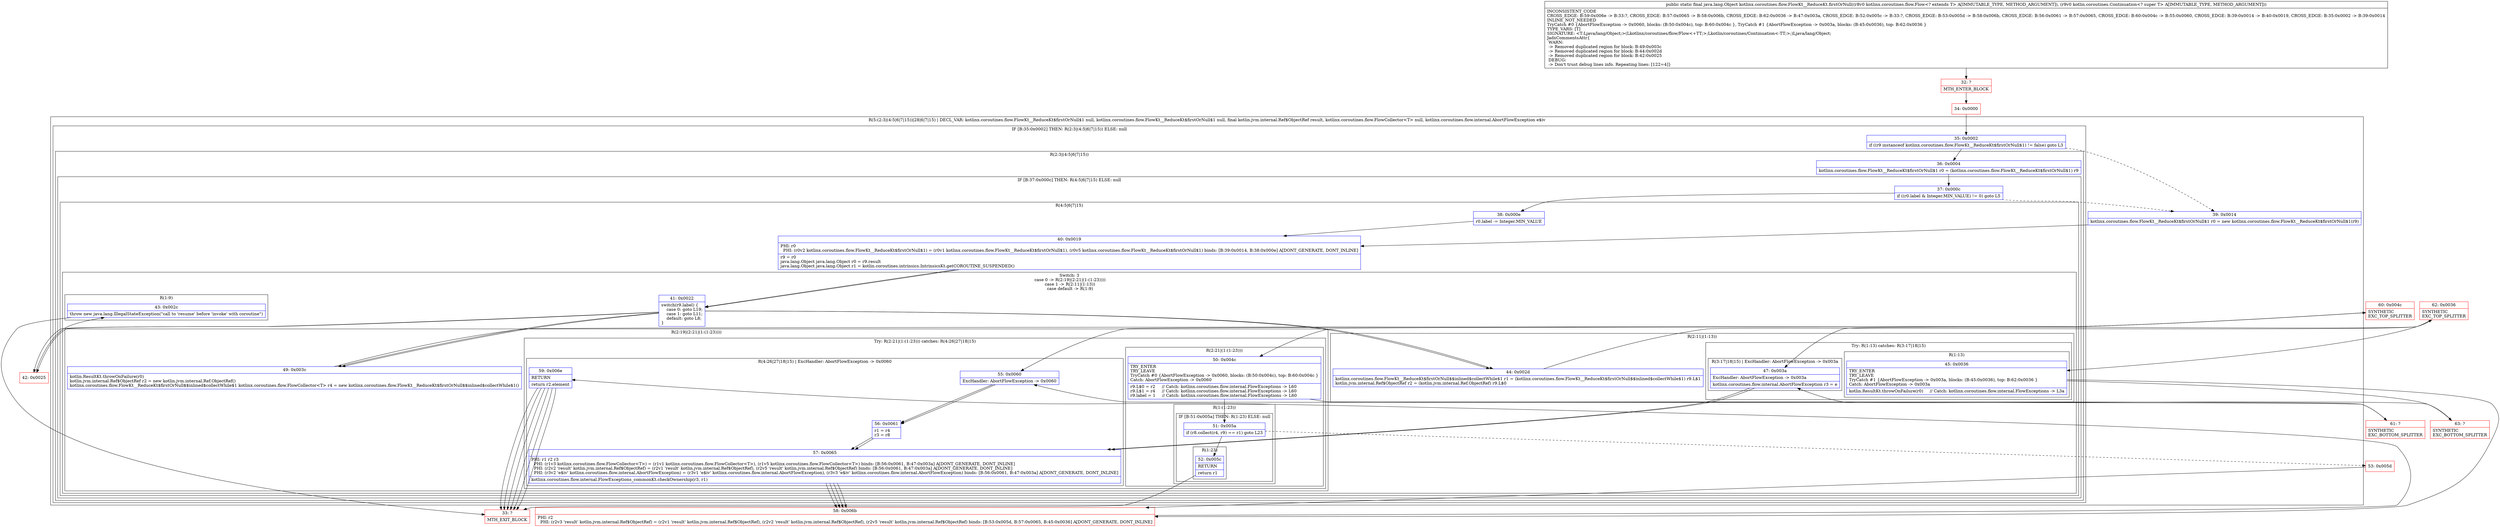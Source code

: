 digraph "CFG forkotlinx.coroutines.flow.FlowKt__ReduceKt.firstOrNull(Lkotlinx\/coroutines\/flow\/Flow;Lkotlin\/coroutines\/Continuation;)Ljava\/lang\/Object;" {
subgraph cluster_Region_1292742639 {
label = "R(5:(2:3|(4:5|6|7|15))|28|6|7|15) | DECL_VAR: kotlinx.coroutines.flow.FlowKt__ReduceKt$firstOrNull$1 null, kotlinx.coroutines.flow.FlowKt__ReduceKt$firstOrNull$1 null, final kotlin.jvm.internal.Ref$ObjectRef result, kotlinx.coroutines.flow.FlowCollector\<T\> null, kotlinx.coroutines.flow.internal.AbortFlowException e$iv\l";
node [shape=record,color=blue];
subgraph cluster_IfRegion_1811578021 {
label = "IF [B:35:0x0002] THEN: R(2:3|(4:5|6|7|15)) ELSE: null";
node [shape=record,color=blue];
Node_35 [shape=record,label="{35\:\ 0x0002|if ((r9 instanceof kotlinx.coroutines.flow.FlowKt__ReduceKt$firstOrNull$1) != false) goto L3\l}"];
subgraph cluster_Region_444236224 {
label = "R(2:3|(4:5|6|7|15))";
node [shape=record,color=blue];
Node_36 [shape=record,label="{36\:\ 0x0004|kotlinx.coroutines.flow.FlowKt__ReduceKt$firstOrNull$1 r0 = (kotlinx.coroutines.flow.FlowKt__ReduceKt$firstOrNull$1) r9\l}"];
subgraph cluster_IfRegion_205822005 {
label = "IF [B:37:0x000c] THEN: R(4:5|6|7|15) ELSE: null";
node [shape=record,color=blue];
Node_37 [shape=record,label="{37\:\ 0x000c|if ((r0.label & Integer.MIN_VALUE) != 0) goto L5\l}"];
subgraph cluster_Region_1095694832 {
label = "R(4:5|6|7|15)";
node [shape=record,color=blue];
Node_38 [shape=record,label="{38\:\ 0x000e|r0.label \-= Integer.MIN_VALUE\l}"];
Node_40 [shape=record,label="{40\:\ 0x0019|PHI: r0 \l  PHI: (r0v2 kotlinx.coroutines.flow.FlowKt__ReduceKt$firstOrNull$1) = (r0v1 kotlinx.coroutines.flow.FlowKt__ReduceKt$firstOrNull$1), (r0v5 kotlinx.coroutines.flow.FlowKt__ReduceKt$firstOrNull$1) binds: [B:39:0x0014, B:38:0x000e] A[DONT_GENERATE, DONT_INLINE]\l|r9 = r0\ljava.lang.Object java.lang.Object r0 = r9.result\ljava.lang.Object java.lang.Object r1 = kotlin.coroutines.intrinsics.IntrinsicsKt.getCOROUTINE_SUSPENDED()\l}"];
subgraph cluster_SwitchRegion_2047046583 {
label = "Switch: 3
 case 0 -> R(2:19|(2:21|(1:(1:23))))
 case 1 -> R(2:11|(1:13))
 case default -> R(1:9)";
node [shape=record,color=blue];
Node_41 [shape=record,label="{41\:\ 0x0022|switch(r9.label) \{\l    case 0: goto L19;\l    case 1: goto L11;\l    default: goto L8;\l\}\l}"];
subgraph cluster_Region_401124093 {
label = "R(2:19|(2:21|(1:(1:23))))";
node [shape=record,color=blue];
Node_49 [shape=record,label="{49\:\ 0x003c|kotlin.ResultKt.throwOnFailure(r0)\lkotlin.jvm.internal.Ref$ObjectRef r2 = new kotlin.jvm.internal.Ref.ObjectRef()\lkotlinx.coroutines.flow.FlowKt__ReduceKt$firstOrNull$$inlined$collectWhile$1 kotlinx.coroutines.flow.FlowCollector\<T\> r4 = new kotlinx.coroutines.flow.FlowKt__ReduceKt$firstOrNull$$inlined$collectWhile$1()\l}"];
subgraph cluster_TryCatchRegion_2135227765 {
label = "Try: R(2:21|(1:(1:23))) catches: R(4:26|27|18|15)";
node [shape=record,color=blue];
subgraph cluster_Region_1515313615 {
label = "R(2:21|(1:(1:23)))";
node [shape=record,color=blue];
Node_50 [shape=record,label="{50\:\ 0x004c|TRY_ENTER\lTRY_LEAVE\lTryCatch #0 \{AbortFlowException \-\> 0x0060, blocks: (B:50:0x004c), top: B:60:0x004c \}\lCatch: AbortFlowException \-\> 0x0060\l|r9.L$0 = r2     \/\/ Catch: kotlinx.coroutines.flow.internal.FlowExceptions \-\> L60\lr9.L$1 = r4     \/\/ Catch: kotlinx.coroutines.flow.internal.FlowExceptions \-\> L60\lr9.label = 1     \/\/ Catch: kotlinx.coroutines.flow.internal.FlowExceptions \-\> L60\l}"];
subgraph cluster_Region_856621556 {
label = "R(1:(1:23))";
node [shape=record,color=blue];
subgraph cluster_IfRegion_350955460 {
label = "IF [B:51:0x005a] THEN: R(1:23) ELSE: null";
node [shape=record,color=blue];
Node_51 [shape=record,label="{51\:\ 0x005a|if (r8.collect(r4, r9) == r1) goto L23\l}"];
subgraph cluster_Region_512105984 {
label = "R(1:23)";
node [shape=record,color=blue];
Node_52 [shape=record,label="{52\:\ 0x005c|RETURN\l|return r1\l}"];
}
}
}
}
subgraph cluster_Region_1100840323 {
label = "R(4:26|27|18|15) | ExcHandler: AbortFlowException \-\> 0x0060\l";
node [shape=record,color=blue];
Node_55 [shape=record,label="{55\:\ 0x0060|ExcHandler: AbortFlowException \-\> 0x0060\l}"];
Node_56 [shape=record,label="{56\:\ 0x0061|r1 = r4\lr3 = r8\l}"];
Node_57 [shape=record,label="{57\:\ 0x0065|PHI: r1 r2 r3 \l  PHI: (r1v3 kotlinx.coroutines.flow.FlowCollector\<T\>) = (r1v1 kotlinx.coroutines.flow.FlowCollector\<T\>), (r1v5 kotlinx.coroutines.flow.FlowCollector\<T\>) binds: [B:56:0x0061, B:47:0x003a] A[DONT_GENERATE, DONT_INLINE]\l  PHI: (r2v2 'result' kotlin.jvm.internal.Ref$ObjectRef) = (r2v1 'result' kotlin.jvm.internal.Ref$ObjectRef), (r2v5 'result' kotlin.jvm.internal.Ref$ObjectRef) binds: [B:56:0x0061, B:47:0x003a] A[DONT_GENERATE, DONT_INLINE]\l  PHI: (r3v2 'e$iv' kotlinx.coroutines.flow.internal.AbortFlowException) = (r3v1 'e$iv' kotlinx.coroutines.flow.internal.AbortFlowException), (r3v3 'e$iv' kotlinx.coroutines.flow.internal.AbortFlowException) binds: [B:56:0x0061, B:47:0x003a] A[DONT_GENERATE, DONT_INLINE]\l|kotlinx.coroutines.flow.internal.FlowExceptions_commonKt.checkOwnership(r3, r1)\l}"];
Node_59 [shape=record,label="{59\:\ 0x006e|RETURN\l|return r2.element\l}"];
}
}
}
subgraph cluster_Region_576507344 {
label = "R(2:11|(1:13))";
node [shape=record,color=blue];
Node_44 [shape=record,label="{44\:\ 0x002d|kotlinx.coroutines.flow.FlowKt__ReduceKt$firstOrNull$$inlined$collectWhile$1 r1 = (kotlinx.coroutines.flow.FlowKt__ReduceKt$firstOrNull$$inlined$collectWhile$1) r9.L$1\lkotlin.jvm.internal.Ref$ObjectRef r2 = (kotlin.jvm.internal.Ref.ObjectRef) r9.L$0\l}"];
subgraph cluster_TryCatchRegion_187194468 {
label = "Try: R(1:13) catches: R(3:17|18|15)";
node [shape=record,color=blue];
subgraph cluster_Region_1525709507 {
label = "R(1:13)";
node [shape=record,color=blue];
Node_45 [shape=record,label="{45\:\ 0x0036|TRY_ENTER\lTRY_LEAVE\lTryCatch #1 \{AbortFlowException \-\> 0x003a, blocks: (B:45:0x0036), top: B:62:0x0036 \}\lCatch: AbortFlowException \-\> 0x003a\l|kotlin.ResultKt.throwOnFailure(r0)     \/\/ Catch: kotlinx.coroutines.flow.internal.FlowExceptions \-\> L3a\l}"];
}
subgraph cluster_Region_326141967 {
label = "R(3:17|18|15) | ExcHandler: AbortFlowException \-\> 0x003a\l";
node [shape=record,color=blue];
Node_47 [shape=record,label="{47\:\ 0x003a|ExcHandler: AbortFlowException \-\> 0x003a\l|kotlinx.coroutines.flow.internal.AbortFlowException r3 = e\l}"];
Node_57 [shape=record,label="{57\:\ 0x0065|PHI: r1 r2 r3 \l  PHI: (r1v3 kotlinx.coroutines.flow.FlowCollector\<T\>) = (r1v1 kotlinx.coroutines.flow.FlowCollector\<T\>), (r1v5 kotlinx.coroutines.flow.FlowCollector\<T\>) binds: [B:56:0x0061, B:47:0x003a] A[DONT_GENERATE, DONT_INLINE]\l  PHI: (r2v2 'result' kotlin.jvm.internal.Ref$ObjectRef) = (r2v1 'result' kotlin.jvm.internal.Ref$ObjectRef), (r2v5 'result' kotlin.jvm.internal.Ref$ObjectRef) binds: [B:56:0x0061, B:47:0x003a] A[DONT_GENERATE, DONT_INLINE]\l  PHI: (r3v2 'e$iv' kotlinx.coroutines.flow.internal.AbortFlowException) = (r3v1 'e$iv' kotlinx.coroutines.flow.internal.AbortFlowException), (r3v3 'e$iv' kotlinx.coroutines.flow.internal.AbortFlowException) binds: [B:56:0x0061, B:47:0x003a] A[DONT_GENERATE, DONT_INLINE]\l|kotlinx.coroutines.flow.internal.FlowExceptions_commonKt.checkOwnership(r3, r1)\l}"];
Node_59 [shape=record,label="{59\:\ 0x006e|RETURN\l|return r2.element\l}"];
}
}
}
subgraph cluster_Region_595982340 {
label = "R(1:9)";
node [shape=record,color=blue];
Node_43 [shape=record,label="{43\:\ 0x002c|throw new java.lang.IllegalStateException(\"call to 'resume' before 'invoke' with coroutine\")\l}"];
}
}
Node_59 [shape=record,label="{59\:\ 0x006e|RETURN\l|return r2.element\l}"];
}
}
}
}
Node_39 [shape=record,label="{39\:\ 0x0014|kotlinx.coroutines.flow.FlowKt__ReduceKt$firstOrNull$1 r0 = new kotlinx.coroutines.flow.FlowKt__ReduceKt$firstOrNull$1(r9)\l}"];
Node_40 [shape=record,label="{40\:\ 0x0019|PHI: r0 \l  PHI: (r0v2 kotlinx.coroutines.flow.FlowKt__ReduceKt$firstOrNull$1) = (r0v1 kotlinx.coroutines.flow.FlowKt__ReduceKt$firstOrNull$1), (r0v5 kotlinx.coroutines.flow.FlowKt__ReduceKt$firstOrNull$1) binds: [B:39:0x0014, B:38:0x000e] A[DONT_GENERATE, DONT_INLINE]\l|r9 = r0\ljava.lang.Object java.lang.Object r0 = r9.result\ljava.lang.Object java.lang.Object r1 = kotlin.coroutines.intrinsics.IntrinsicsKt.getCOROUTINE_SUSPENDED()\l}"];
subgraph cluster_SwitchRegion_1134791911 {
label = "Switch: 0";
node [shape=record,color=blue];
Node_41 [shape=record,label="{41\:\ 0x0022|switch(r9.label) \{\l    case 0: goto L19;\l    case 1: goto L11;\l    default: goto L8;\l\}\l}"];
}
Node_59 [shape=record,label="{59\:\ 0x006e|RETURN\l|return r2.element\l}"];
}
subgraph cluster_Region_326141967 {
label = "R(3:17|18|15) | ExcHandler: AbortFlowException \-\> 0x003a\l";
node [shape=record,color=blue];
Node_47 [shape=record,label="{47\:\ 0x003a|ExcHandler: AbortFlowException \-\> 0x003a\l|kotlinx.coroutines.flow.internal.AbortFlowException r3 = e\l}"];
Node_57 [shape=record,label="{57\:\ 0x0065|PHI: r1 r2 r3 \l  PHI: (r1v3 kotlinx.coroutines.flow.FlowCollector\<T\>) = (r1v1 kotlinx.coroutines.flow.FlowCollector\<T\>), (r1v5 kotlinx.coroutines.flow.FlowCollector\<T\>) binds: [B:56:0x0061, B:47:0x003a] A[DONT_GENERATE, DONT_INLINE]\l  PHI: (r2v2 'result' kotlin.jvm.internal.Ref$ObjectRef) = (r2v1 'result' kotlin.jvm.internal.Ref$ObjectRef), (r2v5 'result' kotlin.jvm.internal.Ref$ObjectRef) binds: [B:56:0x0061, B:47:0x003a] A[DONT_GENERATE, DONT_INLINE]\l  PHI: (r3v2 'e$iv' kotlinx.coroutines.flow.internal.AbortFlowException) = (r3v1 'e$iv' kotlinx.coroutines.flow.internal.AbortFlowException), (r3v3 'e$iv' kotlinx.coroutines.flow.internal.AbortFlowException) binds: [B:56:0x0061, B:47:0x003a] A[DONT_GENERATE, DONT_INLINE]\l|kotlinx.coroutines.flow.internal.FlowExceptions_commonKt.checkOwnership(r3, r1)\l}"];
Node_59 [shape=record,label="{59\:\ 0x006e|RETURN\l|return r2.element\l}"];
}
subgraph cluster_Region_1100840323 {
label = "R(4:26|27|18|15) | ExcHandler: AbortFlowException \-\> 0x0060\l";
node [shape=record,color=blue];
Node_55 [shape=record,label="{55\:\ 0x0060|ExcHandler: AbortFlowException \-\> 0x0060\l}"];
Node_56 [shape=record,label="{56\:\ 0x0061|r1 = r4\lr3 = r8\l}"];
Node_57 [shape=record,label="{57\:\ 0x0065|PHI: r1 r2 r3 \l  PHI: (r1v3 kotlinx.coroutines.flow.FlowCollector\<T\>) = (r1v1 kotlinx.coroutines.flow.FlowCollector\<T\>), (r1v5 kotlinx.coroutines.flow.FlowCollector\<T\>) binds: [B:56:0x0061, B:47:0x003a] A[DONT_GENERATE, DONT_INLINE]\l  PHI: (r2v2 'result' kotlin.jvm.internal.Ref$ObjectRef) = (r2v1 'result' kotlin.jvm.internal.Ref$ObjectRef), (r2v5 'result' kotlin.jvm.internal.Ref$ObjectRef) binds: [B:56:0x0061, B:47:0x003a] A[DONT_GENERATE, DONT_INLINE]\l  PHI: (r3v2 'e$iv' kotlinx.coroutines.flow.internal.AbortFlowException) = (r3v1 'e$iv' kotlinx.coroutines.flow.internal.AbortFlowException), (r3v3 'e$iv' kotlinx.coroutines.flow.internal.AbortFlowException) binds: [B:56:0x0061, B:47:0x003a] A[DONT_GENERATE, DONT_INLINE]\l|kotlinx.coroutines.flow.internal.FlowExceptions_commonKt.checkOwnership(r3, r1)\l}"];
Node_59 [shape=record,label="{59\:\ 0x006e|RETURN\l|return r2.element\l}"];
}
Node_32 [shape=record,color=red,label="{32\:\ ?|MTH_ENTER_BLOCK\l}"];
Node_34 [shape=record,color=red,label="{34\:\ 0x0000}"];
Node_42 [shape=record,color=red,label="{42\:\ 0x0025}"];
Node_33 [shape=record,color=red,label="{33\:\ ?|MTH_EXIT_BLOCK\l}"];
Node_62 [shape=record,color=red,label="{62\:\ 0x0036|SYNTHETIC\lEXC_TOP_SPLITTER\l}"];
Node_58 [shape=record,color=red,label="{58\:\ 0x006b|PHI: r2 \l  PHI: (r2v3 'result' kotlin.jvm.internal.Ref$ObjectRef) = (r2v1 'result' kotlin.jvm.internal.Ref$ObjectRef), (r2v2 'result' kotlin.jvm.internal.Ref$ObjectRef), (r2v5 'result' kotlin.jvm.internal.Ref$ObjectRef) binds: [B:53:0x005d, B:57:0x0065, B:45:0x0036] A[DONT_GENERATE, DONT_INLINE]\l}"];
Node_63 [shape=record,color=red,label="{63\:\ ?|SYNTHETIC\lEXC_BOTTOM_SPLITTER\l}"];
Node_60 [shape=record,color=red,label="{60\:\ 0x004c|SYNTHETIC\lEXC_TOP_SPLITTER\l}"];
Node_53 [shape=record,color=red,label="{53\:\ 0x005d}"];
Node_61 [shape=record,color=red,label="{61\:\ ?|SYNTHETIC\lEXC_BOTTOM_SPLITTER\l}"];
MethodNode[shape=record,label="{public static final java.lang.Object kotlinx.coroutines.flow.FlowKt__ReduceKt.firstOrNull((r8v0 kotlinx.coroutines.flow.Flow\<? extends T\> A[IMMUTABLE_TYPE, METHOD_ARGUMENT]), (r9v0 kotlin.coroutines.Continuation\<? super T\> A[IMMUTABLE_TYPE, METHOD_ARGUMENT]))  | INCONSISTENT_CODE\lCROSS_EDGE: B:59:0x006e \-\> B:33:?, CROSS_EDGE: B:57:0x0065 \-\> B:58:0x006b, CROSS_EDGE: B:62:0x0036 \-\> B:47:0x003a, CROSS_EDGE: B:52:0x005c \-\> B:33:?, CROSS_EDGE: B:53:0x005d \-\> B:58:0x006b, CROSS_EDGE: B:56:0x0061 \-\> B:57:0x0065, CROSS_EDGE: B:60:0x004c \-\> B:55:0x0060, CROSS_EDGE: B:39:0x0014 \-\> B:40:0x0019, CROSS_EDGE: B:35:0x0002 \-\> B:39:0x0014\lINLINE_NOT_NEEDED\lTryCatch #0 \{AbortFlowException \-\> 0x0060, blocks: (B:50:0x004c), top: B:60:0x004c \}, TryCatch #1 \{AbortFlowException \-\> 0x003a, blocks: (B:45:0x0036), top: B:62:0x0036 \}\lTYPE_VARS: [T]\lSIGNATURE: \<T:Ljava\/lang\/Object;\>(Lkotlinx\/coroutines\/flow\/Flow\<+TT;\>;Lkotlin\/coroutines\/Continuation\<\-TT;\>;)Ljava\/lang\/Object;\lJadxCommentsAttr\{\l WARN: \l \-\> Removed duplicated region for block: B:49:0x003c \l \-\> Removed duplicated region for block: B:44:0x002d \l \-\> Removed duplicated region for block: B:42:0x0025 \l DEBUG: \l \-\> Don't trust debug lines info. Repeating lines: [122=4]\}\l}"];
MethodNode -> Node_32;Node_35 -> Node_36;
Node_35 -> Node_39[style=dashed];
Node_36 -> Node_37;
Node_37 -> Node_38;
Node_37 -> Node_39[style=dashed];
Node_38 -> Node_40;
Node_40 -> Node_41;
Node_41 -> Node_42;
Node_41 -> Node_44;
Node_41 -> Node_49;
Node_49 -> Node_60;
Node_50 -> Node_51;
Node_50 -> Node_61;
Node_51 -> Node_52;
Node_51 -> Node_53[style=dashed];
Node_52 -> Node_33;
Node_55 -> Node_56;
Node_56 -> Node_57;
Node_57 -> Node_58;
Node_59 -> Node_33;
Node_44 -> Node_62;
Node_45 -> Node_58;
Node_45 -> Node_63;
Node_47 -> Node_57;
Node_57 -> Node_58;
Node_59 -> Node_33;
Node_43 -> Node_33;
Node_59 -> Node_33;
Node_39 -> Node_40;
Node_40 -> Node_41;
Node_41 -> Node_42;
Node_41 -> Node_44;
Node_41 -> Node_49;
Node_59 -> Node_33;
Node_47 -> Node_57;
Node_57 -> Node_58;
Node_59 -> Node_33;
Node_55 -> Node_56;
Node_56 -> Node_57;
Node_57 -> Node_58;
Node_59 -> Node_33;
Node_32 -> Node_34;
Node_34 -> Node_35;
Node_42 -> Node_43;
Node_62 -> Node_45;
Node_62 -> Node_47;
Node_58 -> Node_59;
Node_63 -> Node_47;
Node_60 -> Node_50;
Node_60 -> Node_55;
Node_53 -> Node_58;
Node_61 -> Node_55;
}

